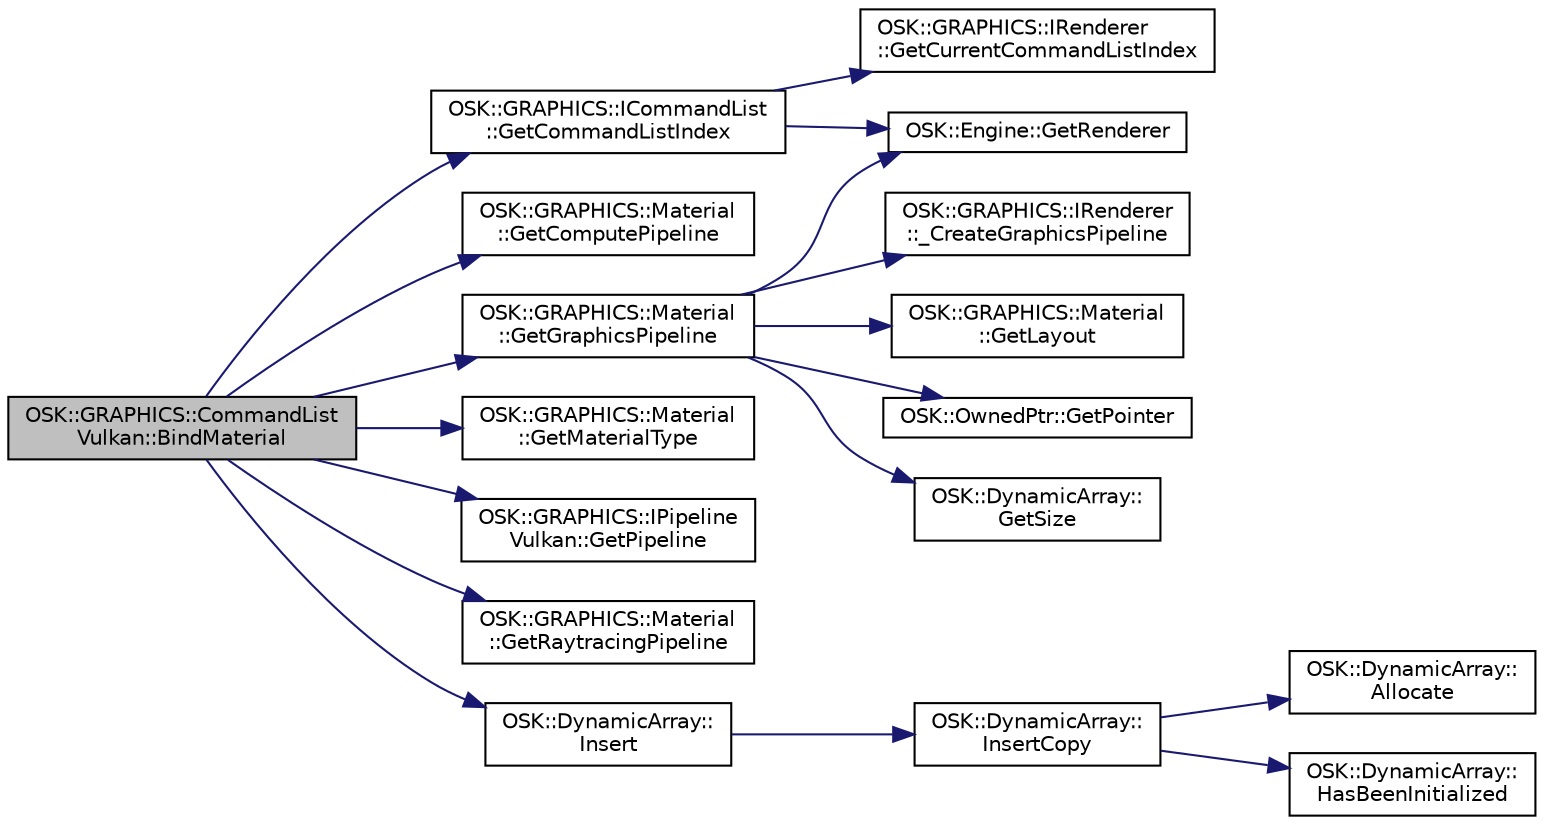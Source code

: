digraph "OSK::GRAPHICS::CommandListVulkan::BindMaterial"
{
 // LATEX_PDF_SIZE
  edge [fontname="Helvetica",fontsize="10",labelfontname="Helvetica",labelfontsize="10"];
  node [fontname="Helvetica",fontsize="10",shape=record];
  rankdir="LR";
  Node1 [label="OSK::GRAPHICS::CommandList\lVulkan::BindMaterial",height=0.2,width=0.4,color="black", fillcolor="grey75", style="filled", fontcolor="black",tooltip="Establece el material que se va a usar a la hora de renderizar los próximos comandos."];
  Node1 -> Node2 [color="midnightblue",fontsize="10",style="solid"];
  Node2 [label="OSK::GRAPHICS::ICommandList\l::GetCommandListIndex",height=0.2,width=0.4,color="black", fillcolor="white", style="filled",URL="$class_o_s_k_1_1_g_r_a_p_h_i_c_s_1_1_i_command_list.html#a2737fdfdca1c275d18f54cbb326dbc0d",tooltip=" "];
  Node2 -> Node3 [color="midnightblue",fontsize="10",style="solid"];
  Node3 [label="OSK::GRAPHICS::IRenderer\l::GetCurrentCommandListIndex",height=0.2,width=0.4,color="black", fillcolor="white", style="filled",URL="$class_o_s_k_1_1_g_r_a_p_h_i_c_s_1_1_i_renderer.html#a4a779e3af14025ec16d8a0c0a6cf0fe5",tooltip=" "];
  Node2 -> Node4 [color="midnightblue",fontsize="10",style="solid"];
  Node4 [label="OSK::Engine::GetRenderer",height=0.2,width=0.4,color="black", fillcolor="white", style="filled",URL="$class_o_s_k_1_1_engine.html#a019c5397d042224c134b7fd22c739d00",tooltip=" "];
  Node1 -> Node5 [color="midnightblue",fontsize="10",style="solid"];
  Node5 [label="OSK::GRAPHICS::Material\l::GetComputePipeline",height=0.2,width=0.4,color="black", fillcolor="white", style="filled",URL="$class_o_s_k_1_1_g_r_a_p_h_i_c_s_1_1_material.html#af6fed9156170cd97b18cc42c7e60c952",tooltip=" "];
  Node1 -> Node6 [color="midnightblue",fontsize="10",style="solid"];
  Node6 [label="OSK::GRAPHICS::Material\l::GetGraphicsPipeline",height=0.2,width=0.4,color="black", fillcolor="white", style="filled",URL="$class_o_s_k_1_1_g_r_a_p_h_i_c_s_1_1_material.html#a39d6bc2358c846834fe3750122f68c67",tooltip="Obtiene el graphics pipeline con las propiedades dadas."];
  Node6 -> Node7 [color="midnightblue",fontsize="10",style="solid"];
  Node7 [label="OSK::GRAPHICS::IRenderer\l::_CreateGraphicsPipeline",height=0.2,width=0.4,color="black", fillcolor="white", style="filled",URL="$class_o_s_k_1_1_g_r_a_p_h_i_c_s_1_1_i_renderer.html#a96b60646b6f54af001815e3385f6fc30",tooltip="Crea un graphics pipeline."];
  Node6 -> Node8 [color="midnightblue",fontsize="10",style="solid"];
  Node8 [label="OSK::GRAPHICS::Material\l::GetLayout",height=0.2,width=0.4,color="black", fillcolor="white", style="filled",URL="$class_o_s_k_1_1_g_r_a_p_h_i_c_s_1_1_material.html#a29f2fe999bf8857dbbb65fb73df335ca",tooltip=" "];
  Node6 -> Node9 [color="midnightblue",fontsize="10",style="solid"];
  Node9 [label="OSK::OwnedPtr::GetPointer",height=0.2,width=0.4,color="black", fillcolor="white", style="filled",URL="$class_o_s_k_1_1_owned_ptr.html#a81dfab2299056fc9858aace55fca0042",tooltip="Devuelve el puntero nativo."];
  Node6 -> Node4 [color="midnightblue",fontsize="10",style="solid"];
  Node6 -> Node10 [color="midnightblue",fontsize="10",style="solid"];
  Node10 [label="OSK::DynamicArray::\lGetSize",height=0.2,width=0.4,color="black", fillcolor="white", style="filled",URL="$class_o_s_k_1_1_dynamic_array.html#a94d0cbf0543d0c976de674d31b15df90",tooltip="Devuelve el número de elementos almacenados."];
  Node1 -> Node11 [color="midnightblue",fontsize="10",style="solid"];
  Node11 [label="OSK::GRAPHICS::Material\l::GetMaterialType",height=0.2,width=0.4,color="black", fillcolor="white", style="filled",URL="$class_o_s_k_1_1_g_r_a_p_h_i_c_s_1_1_material.html#af145277bed3af0474a0e1abbd2a12fac",tooltip=" "];
  Node1 -> Node12 [color="midnightblue",fontsize="10",style="solid"];
  Node12 [label="OSK::GRAPHICS::IPipeline\lVulkan::GetPipeline",height=0.2,width=0.4,color="black", fillcolor="white", style="filled",URL="$class_o_s_k_1_1_g_r_a_p_h_i_c_s_1_1_i_pipeline_vulkan.html#a434315b6b8e53a7718cb29835d3627c4",tooltip="Devuelve el pipeline nativo."];
  Node1 -> Node13 [color="midnightblue",fontsize="10",style="solid"];
  Node13 [label="OSK::GRAPHICS::Material\l::GetRaytracingPipeline",height=0.2,width=0.4,color="black", fillcolor="white", style="filled",URL="$class_o_s_k_1_1_g_r_a_p_h_i_c_s_1_1_material.html#ace3413ec1b0f594398434ce7013e1800",tooltip="Obtiene el raytracing pipeline."];
  Node1 -> Node14 [color="midnightblue",fontsize="10",style="solid"];
  Node14 [label="OSK::DynamicArray::\lInsert",height=0.2,width=0.4,color="black", fillcolor="white", style="filled",URL="$class_o_s_k_1_1_dynamic_array.html#a2c1e7bd2efbadf8b163f67c26921ba53",tooltip="Inserta un elemento al final del array."];
  Node14 -> Node15 [color="midnightblue",fontsize="10",style="solid"];
  Node15 [label="OSK::DynamicArray::\lInsertCopy",height=0.2,width=0.4,color="black", fillcolor="white", style="filled",URL="$class_o_s_k_1_1_dynamic_array.html#a037c4e2c0414718e5fc3cc608167a261",tooltip="Inserta una copia del elemento al final del array."];
  Node15 -> Node16 [color="midnightblue",fontsize="10",style="solid"];
  Node16 [label="OSK::DynamicArray::\lAllocate",height=0.2,width=0.4,color="black", fillcolor="white", style="filled",URL="$class_o_s_k_1_1_dynamic_array.html#acf322bf27bf4bfd581079500c67171a6",tooltip="Reserva espacio para 'size' elementos. Preserva los elementos anteriores."];
  Node15 -> Node17 [color="midnightblue",fontsize="10",style="solid"];
  Node17 [label="OSK::DynamicArray::\lHasBeenInitialized",height=0.2,width=0.4,color="black", fillcolor="white", style="filled",URL="$class_o_s_k_1_1_dynamic_array.html#a24b36038b685ea5f33b2b9b279035cef",tooltip="Devuelve true si el array se ha inicializado."];
}
